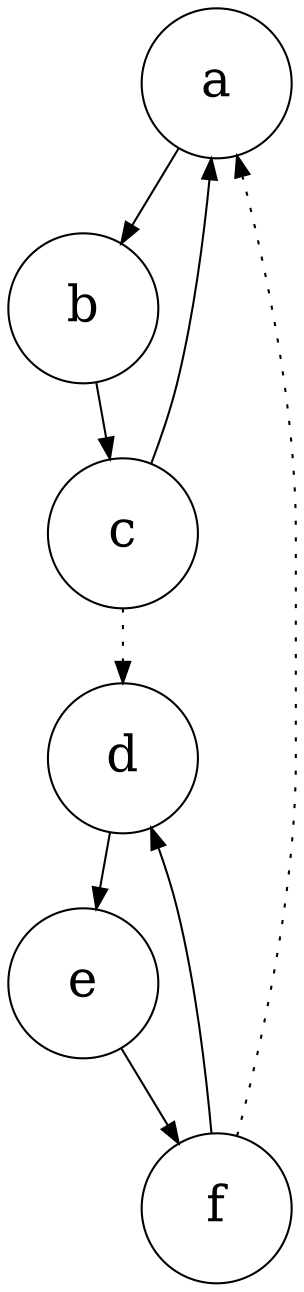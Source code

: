 digraph two_trios {
  graph [margin="0,0"]
  node [shape=circle, fixedsize=true, width=1.0, height=1.0, fontsize=24]
  a -> b -> c -> a
  d -> e -> f -> d
  c -> d [style=dotted]
  f -> a [style=dotted]
}
